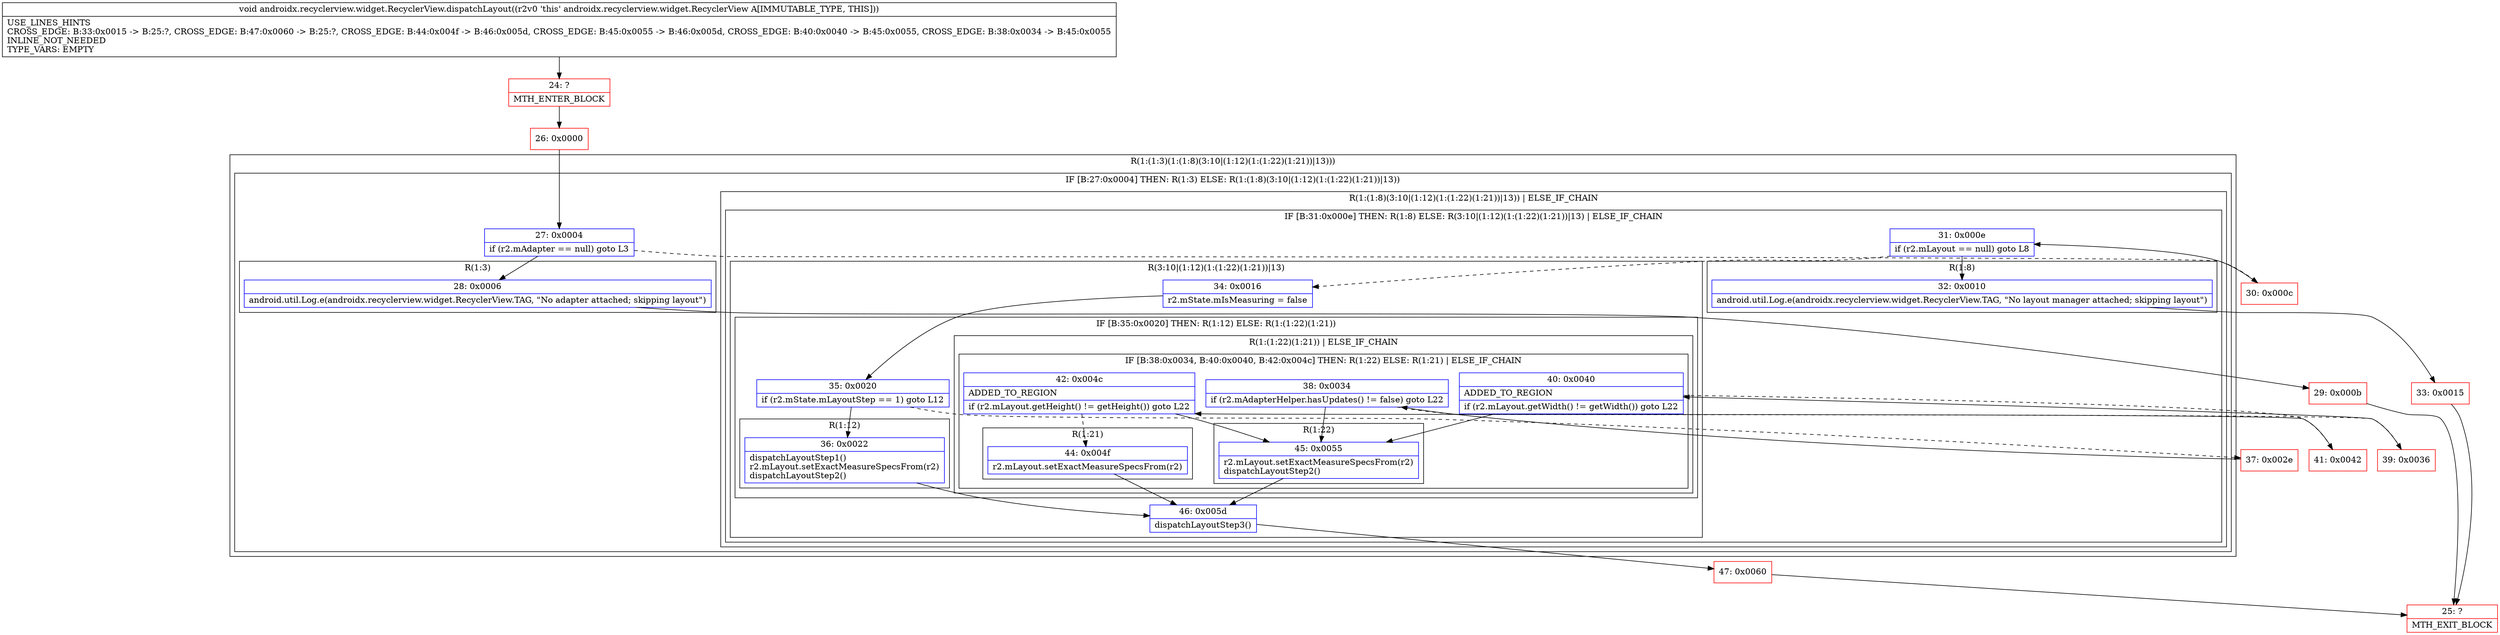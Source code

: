 digraph "CFG forandroidx.recyclerview.widget.RecyclerView.dispatchLayout()V" {
subgraph cluster_Region_1414141081 {
label = "R(1:(1:3)(1:(1:8)(3:10|(1:12)(1:(1:22)(1:21))|13)))";
node [shape=record,color=blue];
subgraph cluster_IfRegion_1336087847 {
label = "IF [B:27:0x0004] THEN: R(1:3) ELSE: R(1:(1:8)(3:10|(1:12)(1:(1:22)(1:21))|13))";
node [shape=record,color=blue];
Node_27 [shape=record,label="{27\:\ 0x0004|if (r2.mAdapter == null) goto L3\l}"];
subgraph cluster_Region_1117543562 {
label = "R(1:3)";
node [shape=record,color=blue];
Node_28 [shape=record,label="{28\:\ 0x0006|android.util.Log.e(androidx.recyclerview.widget.RecyclerView.TAG, \"No adapter attached; skipping layout\")\l}"];
}
subgraph cluster_Region_1388615351 {
label = "R(1:(1:8)(3:10|(1:12)(1:(1:22)(1:21))|13)) | ELSE_IF_CHAIN\l";
node [shape=record,color=blue];
subgraph cluster_IfRegion_1454288554 {
label = "IF [B:31:0x000e] THEN: R(1:8) ELSE: R(3:10|(1:12)(1:(1:22)(1:21))|13) | ELSE_IF_CHAIN\l";
node [shape=record,color=blue];
Node_31 [shape=record,label="{31\:\ 0x000e|if (r2.mLayout == null) goto L8\l}"];
subgraph cluster_Region_32740213 {
label = "R(1:8)";
node [shape=record,color=blue];
Node_32 [shape=record,label="{32\:\ 0x0010|android.util.Log.e(androidx.recyclerview.widget.RecyclerView.TAG, \"No layout manager attached; skipping layout\")\l}"];
}
subgraph cluster_Region_564918221 {
label = "R(3:10|(1:12)(1:(1:22)(1:21))|13)";
node [shape=record,color=blue];
Node_34 [shape=record,label="{34\:\ 0x0016|r2.mState.mIsMeasuring = false\l}"];
subgraph cluster_IfRegion_1470938209 {
label = "IF [B:35:0x0020] THEN: R(1:12) ELSE: R(1:(1:22)(1:21))";
node [shape=record,color=blue];
Node_35 [shape=record,label="{35\:\ 0x0020|if (r2.mState.mLayoutStep == 1) goto L12\l}"];
subgraph cluster_Region_1960084416 {
label = "R(1:12)";
node [shape=record,color=blue];
Node_36 [shape=record,label="{36\:\ 0x0022|dispatchLayoutStep1()\lr2.mLayout.setExactMeasureSpecsFrom(r2)\ldispatchLayoutStep2()\l}"];
}
subgraph cluster_Region_1772215828 {
label = "R(1:(1:22)(1:21)) | ELSE_IF_CHAIN\l";
node [shape=record,color=blue];
subgraph cluster_IfRegion_390748530 {
label = "IF [B:38:0x0034, B:40:0x0040, B:42:0x004c] THEN: R(1:22) ELSE: R(1:21) | ELSE_IF_CHAIN\l";
node [shape=record,color=blue];
Node_38 [shape=record,label="{38\:\ 0x0034|if (r2.mAdapterHelper.hasUpdates() != false) goto L22\l}"];
Node_40 [shape=record,label="{40\:\ 0x0040|ADDED_TO_REGION\l|if (r2.mLayout.getWidth() != getWidth()) goto L22\l}"];
Node_42 [shape=record,label="{42\:\ 0x004c|ADDED_TO_REGION\l|if (r2.mLayout.getHeight() != getHeight()) goto L22\l}"];
subgraph cluster_Region_632795214 {
label = "R(1:22)";
node [shape=record,color=blue];
Node_45 [shape=record,label="{45\:\ 0x0055|r2.mLayout.setExactMeasureSpecsFrom(r2)\ldispatchLayoutStep2()\l}"];
}
subgraph cluster_Region_1974336955 {
label = "R(1:21)";
node [shape=record,color=blue];
Node_44 [shape=record,label="{44\:\ 0x004f|r2.mLayout.setExactMeasureSpecsFrom(r2)\l}"];
}
}
}
}
Node_46 [shape=record,label="{46\:\ 0x005d|dispatchLayoutStep3()\l}"];
}
}
}
}
}
Node_24 [shape=record,color=red,label="{24\:\ ?|MTH_ENTER_BLOCK\l}"];
Node_26 [shape=record,color=red,label="{26\:\ 0x0000}"];
Node_29 [shape=record,color=red,label="{29\:\ 0x000b}"];
Node_25 [shape=record,color=red,label="{25\:\ ?|MTH_EXIT_BLOCK\l}"];
Node_30 [shape=record,color=red,label="{30\:\ 0x000c}"];
Node_33 [shape=record,color=red,label="{33\:\ 0x0015}"];
Node_47 [shape=record,color=red,label="{47\:\ 0x0060}"];
Node_37 [shape=record,color=red,label="{37\:\ 0x002e}"];
Node_39 [shape=record,color=red,label="{39\:\ 0x0036}"];
Node_41 [shape=record,color=red,label="{41\:\ 0x0042}"];
MethodNode[shape=record,label="{void androidx.recyclerview.widget.RecyclerView.dispatchLayout((r2v0 'this' androidx.recyclerview.widget.RecyclerView A[IMMUTABLE_TYPE, THIS]))  | USE_LINES_HINTS\lCROSS_EDGE: B:33:0x0015 \-\> B:25:?, CROSS_EDGE: B:47:0x0060 \-\> B:25:?, CROSS_EDGE: B:44:0x004f \-\> B:46:0x005d, CROSS_EDGE: B:45:0x0055 \-\> B:46:0x005d, CROSS_EDGE: B:40:0x0040 \-\> B:45:0x0055, CROSS_EDGE: B:38:0x0034 \-\> B:45:0x0055\lINLINE_NOT_NEEDED\lTYPE_VARS: EMPTY\l}"];
MethodNode -> Node_24;Node_27 -> Node_28;
Node_27 -> Node_30[style=dashed];
Node_28 -> Node_29;
Node_31 -> Node_32;
Node_31 -> Node_34[style=dashed];
Node_32 -> Node_33;
Node_34 -> Node_35;
Node_35 -> Node_36;
Node_35 -> Node_37[style=dashed];
Node_36 -> Node_46;
Node_38 -> Node_39[style=dashed];
Node_38 -> Node_45;
Node_40 -> Node_41[style=dashed];
Node_40 -> Node_45;
Node_42 -> Node_44[style=dashed];
Node_42 -> Node_45;
Node_45 -> Node_46;
Node_44 -> Node_46;
Node_46 -> Node_47;
Node_24 -> Node_26;
Node_26 -> Node_27;
Node_29 -> Node_25;
Node_30 -> Node_31;
Node_33 -> Node_25;
Node_47 -> Node_25;
Node_37 -> Node_38;
Node_39 -> Node_40;
Node_41 -> Node_42;
}

